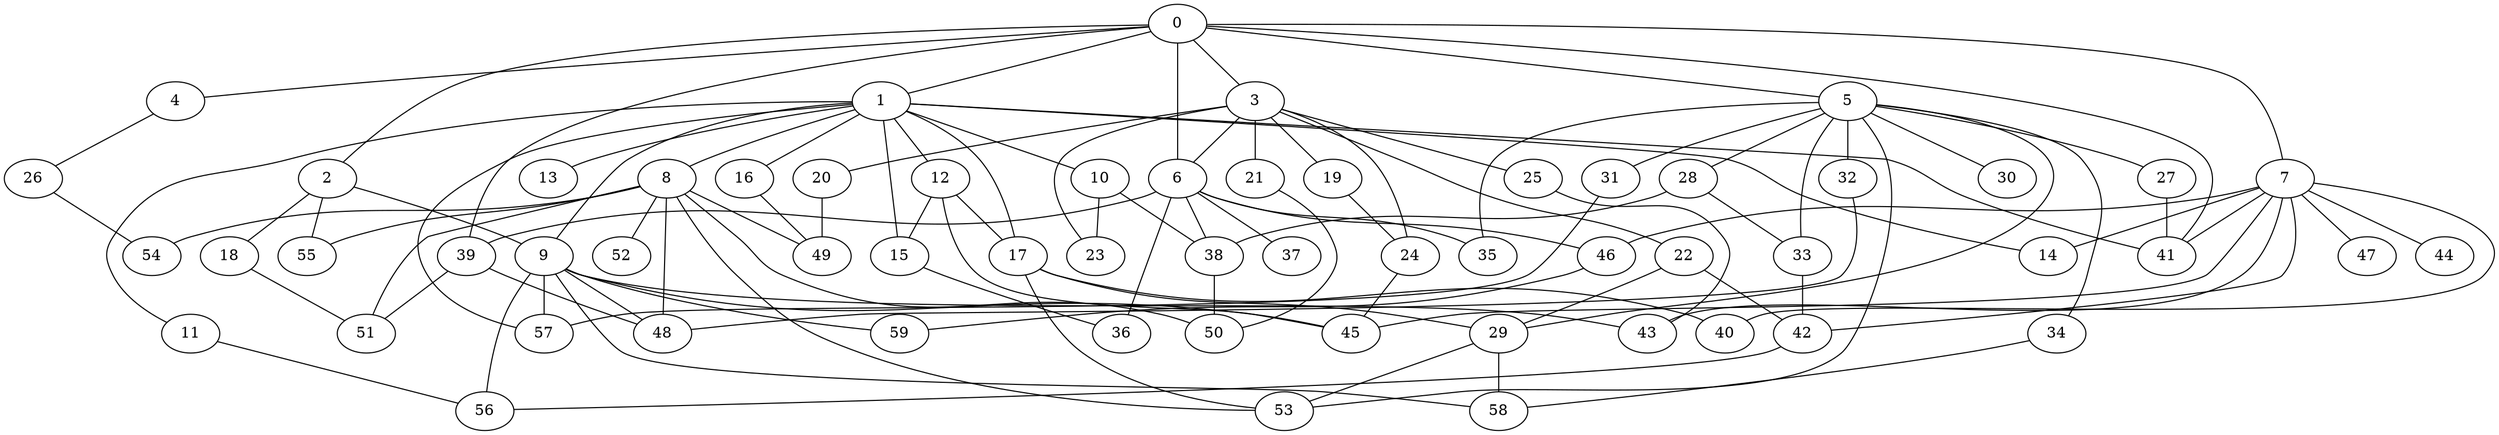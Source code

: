 
graph graphname {
    0 -- 1
0 -- 2
0 -- 3
0 -- 4
0 -- 5
0 -- 6
0 -- 7
0 -- 41
0 -- 39
1 -- 8
1 -- 9
1 -- 10
1 -- 11
1 -- 12
1 -- 13
1 -- 14
1 -- 15
1 -- 16
1 -- 17
1 -- 57
1 -- 41
2 -- 18
2 -- 9
2 -- 55
3 -- 19
3 -- 20
3 -- 21
3 -- 22
3 -- 23
3 -- 24
3 -- 25
3 -- 6
4 -- 26
5 -- 32
5 -- 34
5 -- 35
5 -- 33
5 -- 27
5 -- 28
5 -- 29
5 -- 30
5 -- 31
5 -- 53
6 -- 36
6 -- 37
6 -- 38
6 -- 39
6 -- 35
6 -- 46
7 -- 40
7 -- 41
7 -- 42
7 -- 43
7 -- 44
7 -- 45
7 -- 46
7 -- 47
7 -- 14
8 -- 48
8 -- 49
8 -- 50
8 -- 51
8 -- 52
8 -- 53
8 -- 54
8 -- 55
9 -- 56
9 -- 58
9 -- 59
9 -- 57
9 -- 45
9 -- 48
9 -- 43
10 -- 23
10 -- 38
11 -- 56
12 -- 17
12 -- 45
12 -- 15
15 -- 36
16 -- 49
17 -- 29
17 -- 53
17 -- 40
18 -- 51
19 -- 24
20 -- 49
21 -- 50
22 -- 29
22 -- 42
24 -- 45
25 -- 43
26 -- 54
27 -- 41
28 -- 38
28 -- 33
29 -- 58
29 -- 53
31 -- 57
32 -- 48
33 -- 42
34 -- 58
38 -- 50
39 -- 48
39 -- 51
42 -- 56
46 -- 59

}
